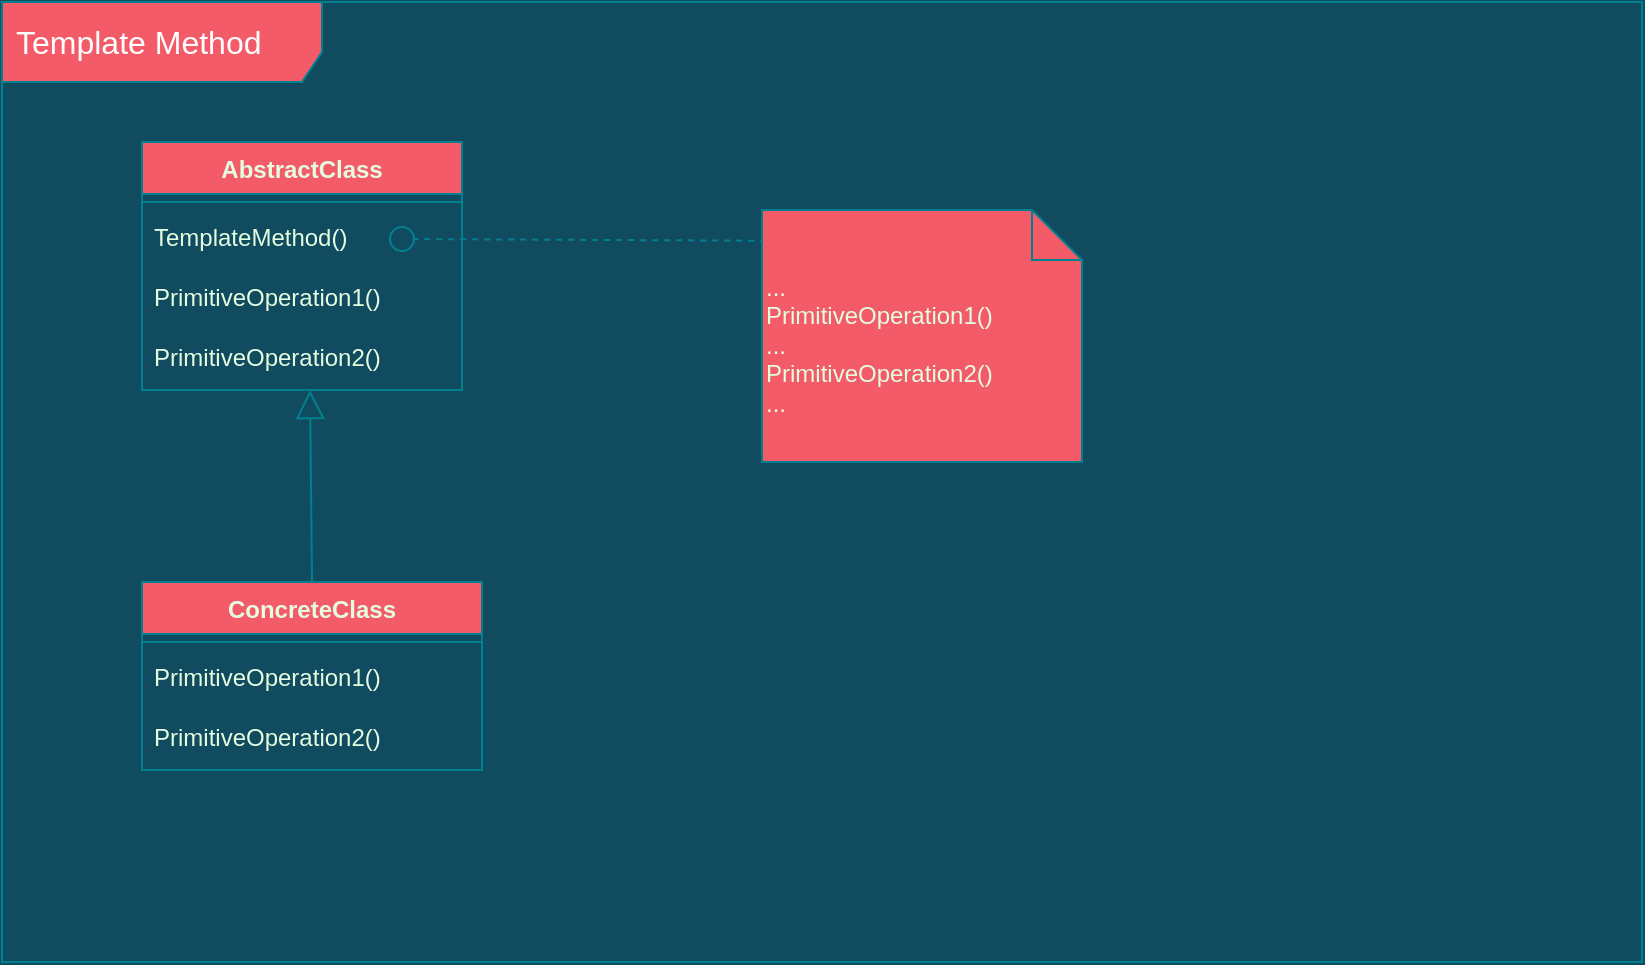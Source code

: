 <mxfile version="15.5.4" type="embed"><diagram id="F_gQ_7oDBF0sjKnGtIvj" name="Page-1"><mxGraphModel dx="1712" dy="1103" grid="1" gridSize="10" guides="1" tooltips="1" connect="1" arrows="1" fold="1" page="1" pageScale="1" pageWidth="827" pageHeight="1169" background="#114B5F" math="0" shadow="0"><root><mxCell id="0"/><mxCell id="1" parent="0"/><mxCell id="82" value="&lt;font color=&quot;#ffffff&quot;&gt;&lt;span style=&quot;font-size: 16px&quot;&gt;Template Method&lt;br&gt;&lt;/span&gt;&lt;/font&gt;" style="shape=umlFrame;whiteSpace=wrap;html=1;width=160;height=40;boundedLbl=1;verticalAlign=middle;align=left;spacingLeft=5;fillColor=#F45B69;strokeColor=#028090;fontColor=#E4FDE1;" parent="1" vertex="1"><mxGeometry y="240" width="820" height="480" as="geometry"/></mxCell><mxCell id="324" value="AbstractClass" style="swimlane;fontStyle=1;align=center;verticalAlign=top;childLayout=stackLayout;horizontal=1;startSize=26;horizontalStack=0;resizeParent=1;resizeParentMax=0;resizeLast=0;collapsible=1;marginBottom=0;rounded=0;sketch=0;fontColor=#E4FDE1;strokeColor=#028090;fillColor=#F45B69;" vertex="1" parent="1"><mxGeometry x="70" y="310" width="160" height="124" as="geometry"/></mxCell><mxCell id="326" value="" style="line;strokeWidth=1;fillColor=none;align=left;verticalAlign=middle;spacingTop=-1;spacingLeft=3;spacingRight=3;rotatable=0;labelPosition=right;points=[];portConstraint=eastwest;rounded=0;sketch=0;fontColor=#E4FDE1;labelBackgroundColor=#114B5F;strokeColor=#028090;" vertex="1" parent="324"><mxGeometry y="26" width="160" height="8" as="geometry"/></mxCell><mxCell id="386" value="" style="html=1;verticalAlign=bottom;labelBackgroundColor=none;endArrow=oval;endFill=0;rounded=0;sketch=0;fontColor=#E4FDE1;startSize=17;endSize=12;strokeColor=#028090;fillColor=#F45B69;dashed=1;exitX=0.013;exitY=0.122;exitDx=0;exitDy=0;exitPerimeter=0;" edge="1" parent="324" source="384"><mxGeometry width="160" relative="1" as="geometry"><mxPoint x="-30" y="48.5" as="sourcePoint"/><mxPoint x="130" y="48.5" as="targetPoint"/></mxGeometry></mxCell><mxCell id="327" value="TemplateMethod()" style="text;strokeColor=none;fillColor=none;align=left;verticalAlign=top;spacingLeft=4;spacingRight=4;overflow=hidden;rotatable=0;points=[[0,0.5],[1,0.5]];portConstraint=eastwest;rounded=0;sketch=0;fontColor=#E4FDE1;" vertex="1" parent="324"><mxGeometry y="34" width="160" height="30" as="geometry"/></mxCell><mxCell id="381" value="PrimitiveOperation1()" style="text;strokeColor=none;fillColor=none;align=left;verticalAlign=top;spacingLeft=4;spacingRight=4;overflow=hidden;rotatable=0;points=[[0,0.5],[1,0.5]];portConstraint=eastwest;rounded=0;sketch=0;fontColor=#E4FDE1;" vertex="1" parent="324"><mxGeometry y="64" width="160" height="30" as="geometry"/></mxCell><mxCell id="382" value="PrimitiveOperation2()" style="text;strokeColor=none;fillColor=none;align=left;verticalAlign=top;spacingLeft=4;spacingRight=4;overflow=hidden;rotatable=0;points=[[0,0.5],[1,0.5]];portConstraint=eastwest;rounded=0;sketch=0;fontColor=#E4FDE1;" vertex="1" parent="324"><mxGeometry y="94" width="160" height="30" as="geometry"/></mxCell><mxCell id="360" value="ConcreteClass" style="swimlane;fontStyle=1;align=center;verticalAlign=top;childLayout=stackLayout;horizontal=1;startSize=26;horizontalStack=0;resizeParent=1;resizeParentMax=0;resizeLast=0;collapsible=1;marginBottom=0;rounded=0;sketch=0;fontColor=#E4FDE1;strokeColor=#028090;fillColor=#F45B69;" vertex="1" parent="1"><mxGeometry x="70" y="530" width="170" height="94" as="geometry"/></mxCell><mxCell id="361" value="" style="line;strokeWidth=1;fillColor=none;align=left;verticalAlign=middle;spacingTop=-1;spacingLeft=3;spacingRight=3;rotatable=0;labelPosition=right;points=[];portConstraint=eastwest;rounded=0;sketch=0;fontColor=#E4FDE1;labelBackgroundColor=#114B5F;strokeColor=#028090;" vertex="1" parent="360"><mxGeometry y="26" width="170" height="8" as="geometry"/></mxCell><mxCell id="362" value="PrimitiveOperation1()" style="text;strokeColor=none;fillColor=none;align=left;verticalAlign=top;spacingLeft=4;spacingRight=4;overflow=hidden;rotatable=0;points=[[0,0.5],[1,0.5]];portConstraint=eastwest;rounded=0;sketch=0;fontColor=#E4FDE1;" vertex="1" parent="360"><mxGeometry y="34" width="170" height="30" as="geometry"/></mxCell><mxCell id="383" value="PrimitiveOperation2()" style="text;strokeColor=none;fillColor=none;align=left;verticalAlign=top;spacingLeft=4;spacingRight=4;overflow=hidden;rotatable=0;points=[[0,0.5],[1,0.5]];portConstraint=eastwest;rounded=0;sketch=0;fontColor=#E4FDE1;" vertex="1" parent="360"><mxGeometry y="64" width="170" height="30" as="geometry"/></mxCell><mxCell id="384" value="...&lt;br&gt;&lt;span&gt;PrimitiveOperation1()&lt;/span&gt;&lt;br&gt;...&lt;br&gt;&lt;span&gt;PrimitiveOperation2()&lt;br&gt;&lt;/span&gt;..." style="shape=note2;boundedLbl=1;whiteSpace=wrap;html=1;size=25;verticalAlign=top;align=left;rounded=0;sketch=0;fontColor=#E4FDE1;strokeColor=#028090;fillColor=#F45B69;" vertex="1" parent="1"><mxGeometry x="380" y="344" width="160" height="126" as="geometry"/></mxCell><mxCell id="387" value="" style="html=1;verticalAlign=bottom;labelBackgroundColor=none;endArrow=block;endFill=0;rounded=0;sketch=0;fontColor=#E4FDE1;startSize=17;endSize=12;strokeColor=#028090;fillColor=#F45B69;exitX=0.5;exitY=0;exitDx=0;exitDy=0;entryX=0.525;entryY=1;entryDx=0;entryDy=0;entryPerimeter=0;" edge="1" parent="1" source="360" target="382"><mxGeometry width="160" relative="1" as="geometry"><mxPoint x="370" y="570" as="sourcePoint"/><mxPoint x="530" y="570" as="targetPoint"/></mxGeometry></mxCell></root></mxGraphModel></diagram></mxfile>